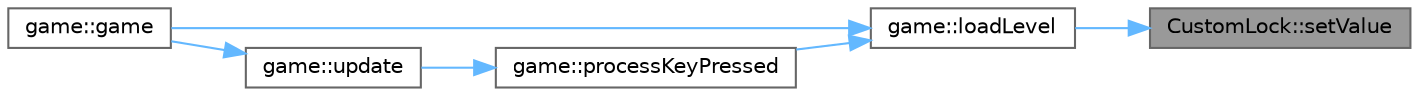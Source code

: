 digraph "CustomLock::setValue"
{
 // LATEX_PDF_SIZE
  bgcolor="transparent";
  edge [fontname=Helvetica,fontsize=10,labelfontname=Helvetica,labelfontsize=10];
  node [fontname=Helvetica,fontsize=10,shape=box,height=0.2,width=0.4];
  rankdir="RL";
  Node1 [label="CustomLock::setValue",height=0.2,width=0.4,color="gray40", fillcolor="grey60", style="filled", fontcolor="black",tooltip=" "];
  Node1 -> Node2 [dir="back",color="steelblue1",style="solid"];
  Node2 [label="game::loadLevel",height=0.2,width=0.4,color="grey40", fillcolor="white", style="filled",URL="$classgame_a52f195f9e1b275c07ea78d3ae167dab2.html#a52f195f9e1b275c07ea78d3ae167dab2",tooltip=" "];
  Node2 -> Node3 [dir="back",color="steelblue1",style="solid"];
  Node3 [label="game::game",height=0.2,width=0.4,color="grey40", fillcolor="white", style="filled",URL="$classgame_a48142f39e994013d00e7691244f86236.html#a48142f39e994013d00e7691244f86236",tooltip=" "];
  Node2 -> Node4 [dir="back",color="steelblue1",style="solid"];
  Node4 [label="game::processKeyPressed",height=0.2,width=0.4,color="grey40", fillcolor="white", style="filled",URL="$classgame_a9466b379a74f91e07acb2eb72308f896.html#a9466b379a74f91e07acb2eb72308f896",tooltip=" "];
  Node4 -> Node5 [dir="back",color="steelblue1",style="solid"];
  Node5 [label="game::update",height=0.2,width=0.4,color="grey40", fillcolor="white", style="filled",URL="$classgame_a2be7307eb3c9065fc7c728edd68d0a78.html#a2be7307eb3c9065fc7c728edd68d0a78",tooltip=" "];
  Node5 -> Node3 [dir="back",color="steelblue1",style="solid"];
}
